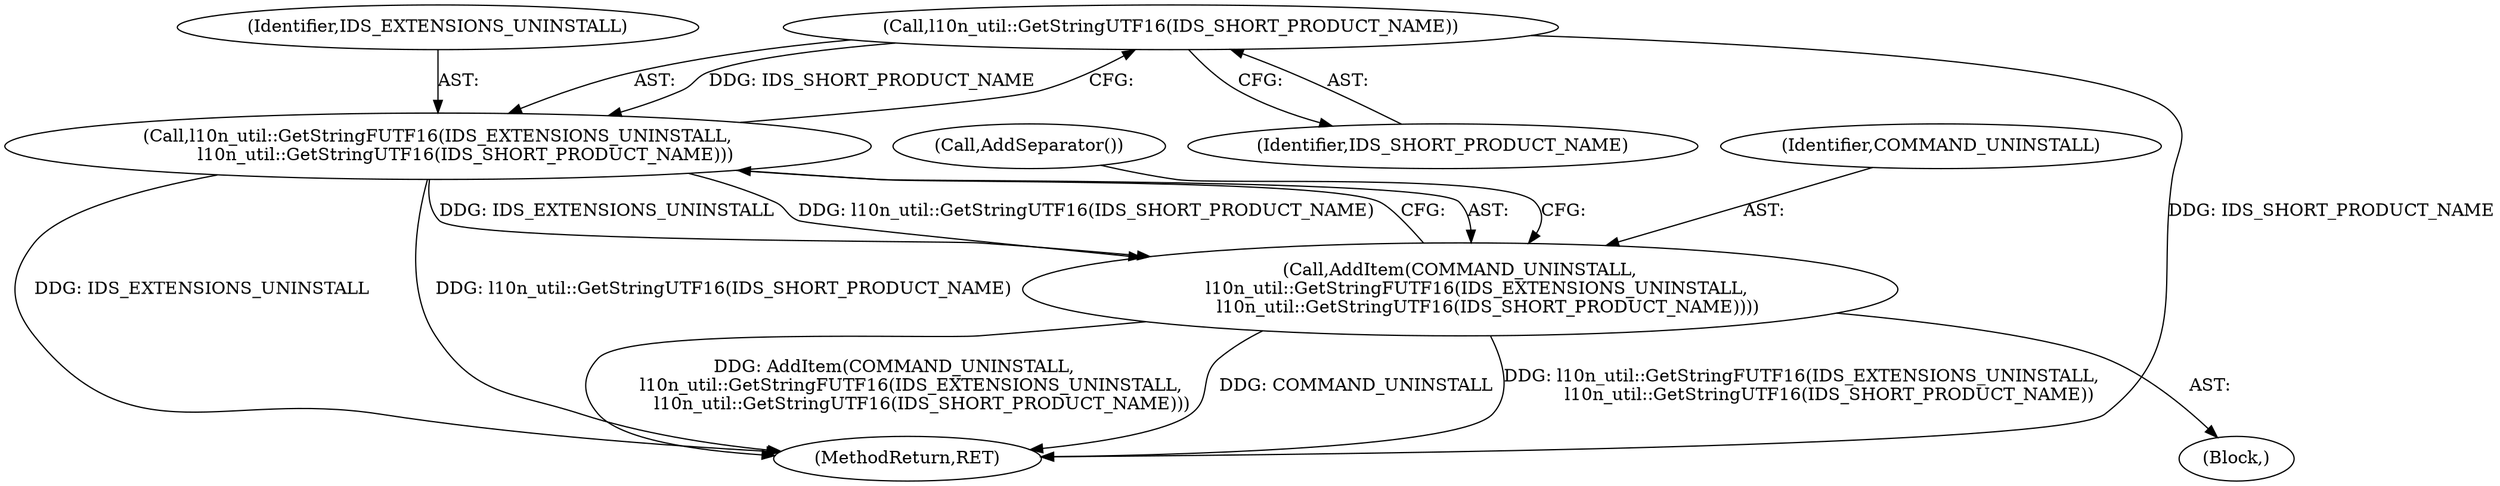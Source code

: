 digraph "1_Chrome_6b5f83842b5edb5d4bd6684b196b3630c6769731_3@del" {
"1000126" [label="(Call,l10n_util::GetStringUTF16(IDS_SHORT_PRODUCT_NAME))"];
"1000124" [label="(Call,l10n_util::GetStringFUTF16(IDS_EXTENSIONS_UNINSTALL,\n          l10n_util::GetStringUTF16(IDS_SHORT_PRODUCT_NAME)))"];
"1000122" [label="(Call,AddItem(COMMAND_UNINSTALL,\n      l10n_util::GetStringFUTF16(IDS_EXTENSIONS_UNINSTALL,\n          l10n_util::GetStringUTF16(IDS_SHORT_PRODUCT_NAME))))"];
"1000125" [label="(Identifier,IDS_EXTENSIONS_UNINSTALL)"];
"1000124" [label="(Call,l10n_util::GetStringFUTF16(IDS_EXTENSIONS_UNINSTALL,\n          l10n_util::GetStringUTF16(IDS_SHORT_PRODUCT_NAME)))"];
"1000122" [label="(Call,AddItem(COMMAND_UNINSTALL,\n      l10n_util::GetStringFUTF16(IDS_EXTENSIONS_UNINSTALL,\n          l10n_util::GetStringUTF16(IDS_SHORT_PRODUCT_NAME))))"];
"1000128" [label="(Call,AddSeparator())"];
"1000133" [label="(MethodReturn,RET)"];
"1000102" [label="(Block,)"];
"1000123" [label="(Identifier,COMMAND_UNINSTALL)"];
"1000127" [label="(Identifier,IDS_SHORT_PRODUCT_NAME)"];
"1000126" [label="(Call,l10n_util::GetStringUTF16(IDS_SHORT_PRODUCT_NAME))"];
"1000126" -> "1000124"  [label="AST: "];
"1000126" -> "1000127"  [label="CFG: "];
"1000127" -> "1000126"  [label="AST: "];
"1000124" -> "1000126"  [label="CFG: "];
"1000126" -> "1000133"  [label="DDG: IDS_SHORT_PRODUCT_NAME"];
"1000126" -> "1000124"  [label="DDG: IDS_SHORT_PRODUCT_NAME"];
"1000124" -> "1000122"  [label="AST: "];
"1000125" -> "1000124"  [label="AST: "];
"1000122" -> "1000124"  [label="CFG: "];
"1000124" -> "1000133"  [label="DDG: IDS_EXTENSIONS_UNINSTALL"];
"1000124" -> "1000133"  [label="DDG: l10n_util::GetStringUTF16(IDS_SHORT_PRODUCT_NAME)"];
"1000124" -> "1000122"  [label="DDG: IDS_EXTENSIONS_UNINSTALL"];
"1000124" -> "1000122"  [label="DDG: l10n_util::GetStringUTF16(IDS_SHORT_PRODUCT_NAME)"];
"1000122" -> "1000102"  [label="AST: "];
"1000123" -> "1000122"  [label="AST: "];
"1000128" -> "1000122"  [label="CFG: "];
"1000122" -> "1000133"  [label="DDG: AddItem(COMMAND_UNINSTALL,\n      l10n_util::GetStringFUTF16(IDS_EXTENSIONS_UNINSTALL,\n          l10n_util::GetStringUTF16(IDS_SHORT_PRODUCT_NAME)))"];
"1000122" -> "1000133"  [label="DDG: COMMAND_UNINSTALL"];
"1000122" -> "1000133"  [label="DDG: l10n_util::GetStringFUTF16(IDS_EXTENSIONS_UNINSTALL,\n          l10n_util::GetStringUTF16(IDS_SHORT_PRODUCT_NAME))"];
}
